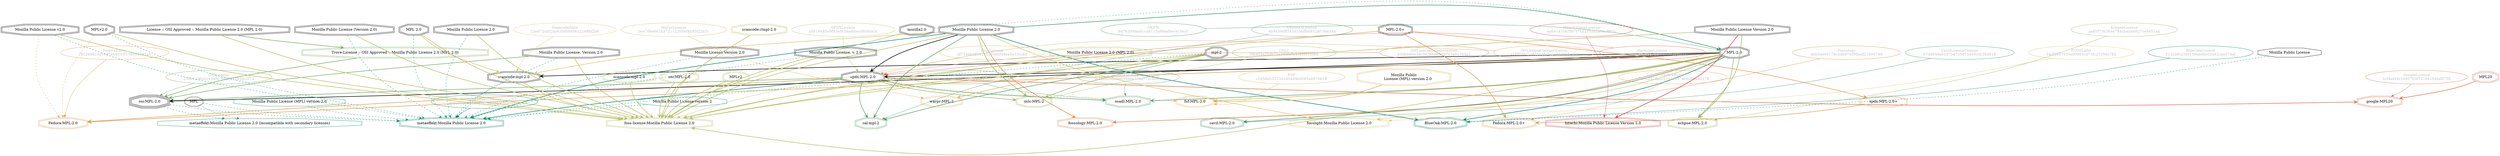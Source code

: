 strict digraph {
    node [shape=box];
    graph [splines=curved];
    2868 [label="SPDXLicense\na5618485e9f93ef93fea9d4a06c9de3c"
         ,fontcolor=gray
         ,color="#b8bf62"
         ,fillcolor="beige;1"
         ,shape=ellipse];
    2869 [label="spdx:MPL-2.0"
         ,shape=doubleoctagon];
    2870 [label="MPL-2.0"
         ,shape=doubleoctagon];
    2871 [label="Mozilla Public License 2.0"
         ,shape=doubleoctagon];
    5151 [label="OSILicense\n238b1190cb14346c7f957411830c2f74"
         ,fontcolor=gray
         ,color="#78ab63"
         ,fillcolor="beige;1"
         ,shape=ellipse];
    5152 [label="osi:MPL-2.0"
         ,shape=tripleoctagon];
    5153 [label="Mozilla Public License, Version 2.0"
         ,shape=doubleoctagon];
    5154 [label="Trove:License :: OSI Approved :: Mozilla Public License 2.0 (MPL 2.0)"
         ,color="#78ab63"
         ,shape=doubleoctagon];
    5155 [label="License :: OSI Approved :: Mozilla Public License 2.0 (MPL 2.0)"
         ,shape=doubleoctagon];
    5667 [label="GoogleLicense\nfc34af44c1680703f73168164faf0736"
         ,fontcolor=gray
         ,color="#e06f45"
         ,fillcolor="beige;1"
         ,shape=ellipse];
    5668 [label="google:MPL20"
         ,color="#e06f45"
         ,shape=doubleoctagon];
    5669 [label=MPL20
         ,color="#e06f45"
         ,shape=doubleoctagon];
    8122 [label="FedoraEntry\nc5b162923a2c5101e957ab6006a9d379"
         ,fontcolor=gray
         ,color="#e09d4b"
         ,fillcolor="beige;1"
         ,shape=ellipse];
    8123 [label="Fedora:MPL-2.0+"
         ,color="#e09d4b"
         ,shape=doubleoctagon];
    8124 [label="MPL-2.0+"
         ,shape=doubleoctagon];
    8125 [label="spdx:MPL-2.0+"
         ,color="#e09d4b"
         ,shape=doubleoctagon];
    8126 [label="FedoraEntry\n7b1249818d1567eb6033f158064491a5"
         ,fontcolor=gray
         ,color="#e09d4b"
         ,fillcolor="beige;1"
         ,shape=ellipse];
    8127 [label="Fedora:MPL-2.0"
         ,color="#e09d4b"
         ,shape=doubleoctagon];
    8128 [label="Mozilla Public License v2.0"
         ,shape=doubleoctagon];
    8129 [label="MPLv2.0"
         ,shape=doubleoctagon];
    9426 [label="Mozilla Public License"
         ,shape=octagon];
    9431 [label="BlueOakCouncil\n5132a9c25bf138ebd8c02b82cba574af"
         ,fontcolor=gray
         ,color="#00876c"
         ,fillcolor="beige;1"
         ,shape=ellipse];
    9432 [label="BlueOak:MPL-2.0"
         ,color="#00876c"
         ,shape=doubleoctagon];
    9658 [label="OSADLRule\n0c1fe9a3fb4fe63990a77aa772cb86fe"
         ,fontcolor=gray
         ,color="#58a066"
         ,fillcolor="beige;1"
         ,shape=ellipse];
    9659 [label="osadl:MPL-2.0"
         ,color="#58a066"
         ,shape=doubleoctagon];
    9930 [label="OSADLMatrix\n9930f4c2efaab696874ad5c65e171f62"
         ,fontcolor=gray
         ,color="#58a066"
         ,fillcolor="beige;1"
         ,shape=ellipse];
    10309 [label="FSF\nc5556d5322342d54946d083a8976b1ff"
          ,fontcolor=gray
          ,color="#deb256"
          ,fillcolor="beige;1"
          ,shape=ellipse];
    10310 [label="fsf:MPL-2.0"
          ,color="#deb256"
          ,shape=doubleoctagon];
    10311 [label="Mozilla Public\n       License (MPL) version 2.0"
          ,color="#deb256"
          ,shape=doubleoctagon];
    10316 [label=MPL,shape=octagon];
    10973 [label="ChooseALicense\n4b9439dff345d556ffb0832df7fde344"
          ,fontcolor=gray
          ,color="#58a066"
          ,fillcolor="beige;1"
          ,shape=ellipse];
    10974 [label="cal:mpl-2"
          ,color="#58a066"
          ,shape=doubleoctagon];
    10975 [label="mpl-2"
          ,shape=doubleoctagon];
    19535 [label="ScancodeData\n23ed72c032ac63bf884981224ff4f286"
          ,fontcolor=gray
          ,color="#dac767"
          ,fillcolor="beige;1"
          ,shape=ellipse];
    19536 [label="scancode:mpl-2.0"
          ,shape=doubleoctagon];
    19537 [label="MPL 2.0"
          ,shape=doubleoctagon];
    25893 [label="OSLC\n3fb453a25db71e39dfa5e1f439f16e68"
          ,fontcolor=gray
          ,color="#98b561"
          ,fillcolor="beige;1"
          ,shape=ellipse];
    25894 [label="oslc:MPL-2"
          ,color="#98b561"
          ,shape=doubleoctagon];
    25932 [label="Fossology\ndeb5de04178c2db879598edf21b95799"
          ,fontcolor=gray
          ,color="#e18745"
          ,fillcolor="beige;1"
          ,shape=ellipse];
    25933 [label="fossology:MPL-2.0"
          ,color="#e18745"
          ,shape=doubleoctagon];
    28331 [label="OKFN\n6476304feabcca8115a98ed8ec4c3ec0"
          ,fontcolor=gray
          ,color="#379469"
          ,fillcolor="beige;1"
          ,shape=ellipse];
    28332 [label="mozilla2.0"
          ,shape=doubleoctagon];
    35070 [label="OrtLicenseCategorization\nb3dbbd0a30c3426b8d9687b7a92163a1"
          ,fontcolor=gray
          ,color="#e06f45"
          ,fillcolor="beige;1"
          ,shape=ellipse];
    36209 [label="OrtLicenseCategorization\na16fff46c2d81b53fe7a2ed53865e0bf"
          ,fontcolor=gray
          ,color="#e09d4b"
          ,fillcolor="beige;1"
          ,shape=ellipse];
    37204 [label="CavilLicenseChange\n07dd846a61d7b47c5d73d40c0b36d816"
          ,fontcolor=gray
          ,color="#379469"
          ,fillcolor="beige;1"
          ,shape=ellipse];
    37205 [label="cavil:MPL-2.0"
          ,color="#379469"
          ,shape=doubleoctagon];
    44815 [label="MetaeffektLicense\ndb8e012043d3cd7c784c96dc088fd356"
          ,fontcolor=gray
          ,color="#00876c"
          ,fillcolor="beige;1"
          ,shape=ellipse];
    44816 [label="metaeffekt:Mozilla Public License 2.0"
          ,color="#00876c"
          ,shape=doubleoctagon];
    44817 [label="Mozilla Public License, v. 2.0"
          ,shape=doubleoctagon];
    44818 [label="Mozilla Public License (Version 2.0)"
          ,shape=doubleoctagon];
    44819 [label="Mozilla License Version 2.0"
          ,shape=doubleoctagon];
    44820 [label="Mozilla Public Licence 2.0"
          ,shape=doubleoctagon];
    44821 [label="Mozilla Public License version 2"
          ,color="#00876c"
          ,shape=octagon];
    44822 [label="Mozilla Public License (MPL) version 2.0"
          ,color="#00876c"
          ,shape=octagon];
    44824 [label="metaeffekt:Mozilla Public License 2.0 (incompatible with secondary licenses)"
          ,color="#00876c"
          ,shape=octagon];
    50028 [label="HermineLicense\ncc2a1ac590bc2a667ad99ae30d046cbe"
          ,fontcolor=gray
          ,color="#dc574a"
          ,fillcolor="beige;1"
          ,shape=ellipse];
    50175 [label="WarprLicense\n0ce706e661b372112205ef4b95f22b7c"
          ,fontcolor=gray
          ,color="#deb256"
          ,fillcolor="beige;1"
          ,shape=ellipse];
    50176 [label="warpr:MPL-2"
          ,color="#deb256"
          ,shape=doubleoctagon];
    50727 [label="FossLicense\ndf754abd894245283ebf46ea5a13cc8d"
          ,fontcolor=gray
          ,color="#b8bf62"
          ,fillcolor="beige;1"
          ,shape=ellipse];
    50728 [label="foss-license:Mozilla Public License 2.0"
          ,color="#b8bf62"
          ,shape=doubleoctagon];
    50729 [label="Mozilla Public License Version 2.0"
          ,shape=doubleoctagon];
    50730 [label="scancode://mpl-2.0"
          ,color="#b8bf62"
          ,shape=doubleoctagon];
    50731 [label="Mozilla Public License 2.0 (MPL 2.0)"
          ,color="#b8bf62"
          ,shape=doubleoctagon];
    50732 [label="scancode:mpl-2.0"
          ,color="#b8bf62"
          ,shape=doubleoctagon];
    50733 [label="osi:MPL-2.0"
          ,color="#b8bf62"
          ,shape=doubleoctagon];
    50734 [label=MPLv2
          ,color="#b8bf62"
          ,shape=doubleoctagon];
    51012 [label="FOSSLight\n34cf2497935e09983cd73fc25358c762"
          ,fontcolor=gray
          ,color="#dac767"
          ,fillcolor="beige;1"
          ,shape=ellipse];
    51013 [label="fosslight:Mozilla Public License 2.0"
          ,color="#dac767"
          ,shape=doubleoctagon];
    51327 [label="HitachiOpenLicense\nea66147b63fb7f71d235b42a9deff85c"
          ,fontcolor=gray
          ,color="#d43d51"
          ,fillcolor="beige;1"
          ,shape=ellipse];
    51328 [label="hitachi:Mozilla Public License Version 2.0"
          ,color="#d43d51"
          ,shape=doubleoctagon];
    54302 [label="EclipseLicense\naab5f73b364e784cb4bb6627ce8451a4"
          ,fontcolor=gray
          ,color="#98b561"
          ,fillcolor="beige;1"
          ,shape=ellipse];
    54303 [label="eclipse:MPL-2.0"
          ,color="#98b561"
          ,shape=doubleoctagon];
    2868 -> 2869 [weight=0.5
                 ,color="#b8bf62"];
    2869 -> 5152 [style=bold
                 ,arrowhead=vee
                 ,weight=0.7
                 ,color="#78ab63"];
    2869 -> 5668 [style=bold
                 ,arrowhead=vee
                 ,weight=0.7
                 ,color="#e06f45"];
    2869 -> 8127 [style=bold
                 ,arrowhead=vee
                 ,weight=0.7
                 ,color="#e09d4b"];
    2869 -> 9659 [style=bold
                 ,arrowhead=vee
                 ,weight=0.7
                 ,color="#58a066"];
    2869 -> 10310 [style=dashed
                  ,arrowhead=vee
                  ,weight=0.5
                  ,color="#deb256"];
    2869 -> 10974 [style=bold
                  ,arrowhead=vee
                  ,weight=0.7
                  ,color="#58a066"];
    2869 -> 25894 [style=bold
                  ,arrowhead=vee
                  ,weight=0.7
                  ,color="#98b561"];
    2869 -> 44816 [style=bold
                  ,arrowhead=vee
                  ,weight=0.7
                  ,color="#00876c"];
    2870 -> 2869 [style=bold
                 ,arrowhead=vee
                 ,weight=0.7];
    2870 -> 5152 [style=bold
                 ,arrowhead=vee
                 ,weight=0.7];
    2870 -> 8127 [style=bold
                 ,arrowhead=vee
                 ,weight=0.7
                 ,color="#e09d4b"];
    2870 -> 9432 [style=bold
                 ,arrowhead=vee
                 ,weight=0.7
                 ,color="#00876c"];
    2870 -> 9659 [style=bold
                 ,arrowhead=vee
                 ,weight=0.7
                 ,color="#58a066"];
    2870 -> 10310 [style=bold
                  ,arrowhead=vee
                  ,weight=0.7
                  ,color="#deb256"];
    2870 -> 19536 [style=bold
                  ,arrowhead=vee
                  ,weight=0.7];
    2870 -> 25933 [style=bold
                  ,arrowhead=vee
                  ,weight=0.7
                  ,color="#e18745"];
    2870 -> 37205 [style=bold
                  ,arrowhead=vee
                  ,weight=0.7
                  ,color="#379469"];
    2870 -> 37205 [style=bold
                  ,arrowhead=vee
                  ,weight=0.7
                  ,color="#379469"];
    2870 -> 50728 [style=bold
                  ,arrowhead=vee
                  ,weight=0.7
                  ,color="#b8bf62"];
    2870 -> 51013 [style=bold
                  ,arrowhead=vee
                  ,weight=0.7
                  ,color="#dac767"];
    2870 -> 54303 [style=bold
                  ,arrowhead=vee
                  ,weight=0.7
                  ,color="#98b561"];
    2871 -> 2869 [style=bold
                 ,arrowhead=vee
                 ,weight=0.7];
    2871 -> 2870 [style=bold
                 ,arrowhead=vee
                 ,weight=0.7
                 ,color="#379469"];
    2871 -> 9432 [style=bold
                 ,arrowhead=vee
                 ,weight=0.7
                 ,color="#00876c"];
    2871 -> 10974 [style=bold
                  ,arrowhead=vee
                  ,weight=0.7
                  ,color="#58a066"];
    2871 -> 19536 [style=bold
                  ,arrowhead=vee
                  ,weight=0.7
                  ,color="#dac767"];
    2871 -> 25894 [style=bold
                  ,arrowhead=vee
                  ,weight=0.7
                  ,color="#98b561"];
    2871 -> 25933 [style=bold
                  ,arrowhead=vee
                  ,weight=0.7
                  ,color="#e18745"];
    2871 -> 44816 [style=bold
                  ,arrowhead=vee
                  ,weight=0.7
                  ,color="#00876c"];
    2871 -> 44816 [style=bold
                  ,arrowhead=vee
                  ,weight=0.7
                  ,color="#00876c"];
    2871 -> 50728 [style=bold
                  ,arrowhead=vee
                  ,weight=0.7
                  ,color="#b8bf62"];
    2871 -> 51013 [style=bold
                  ,arrowhead=vee
                  ,weight=0.7
                  ,color="#dac767"];
    5151 -> 5152 [weight=0.5
                 ,color="#78ab63"];
    5152 -> 44816 [style=dashed
                  ,arrowhead=vee
                  ,weight=0.5
                  ,color="#00876c"];
    5152 -> 44824 [style=dashed
                  ,arrowhead=vee
                  ,weight=0.5
                  ,color="#00876c"];
    5153 -> 5152 [style=bold
                 ,arrowhead=vee
                 ,weight=0.7
                 ,color="#78ab63"];
    5153 -> 44816 [style=dashed
                  ,arrowhead=vee
                  ,weight=0.5
                  ,color="#00876c"];
    5153 -> 50728 [style=bold
                  ,arrowhead=vee
                  ,weight=0.7
                  ,color="#b8bf62"];
    5154 -> 5152 [style=bold
                 ,arrowhead=vee
                 ,weight=0.7
                 ,color="#78ab63"];
    5155 -> 5154 [style=bold
                 ,arrowhead=vee
                 ,weight=0.7
                 ,color="#78ab63"];
    5155 -> 50728 [style=bold
                  ,arrowhead=vee
                  ,weight=0.7
                  ,color="#b8bf62"];
    5667 -> 5668 [weight=0.5
                 ,color="#e06f45"];
    5669 -> 5668 [style=bold
                 ,arrowhead=vee
                 ,weight=0.7
                 ,color="#e06f45"];
    8122 -> 8123 [weight=0.5
                 ,color="#e09d4b"];
    8124 -> 8123 [style=bold
                 ,arrowhead=vee
                 ,weight=0.7
                 ,color="#e09d4b"];
    8124 -> 8125 [style=bold
                 ,arrowhead=vee
                 ,weight=0.7
                 ,color="#e09d4b"];
    8124 -> 50728 [style=bold
                  ,arrowhead=vee
                  ,weight=0.7
                  ,color="#b8bf62"];
    8125 -> 8123 [style=bold
                 ,arrowhead=vee
                 ,weight=0.7
                 ,color="#e09d4b"];
    8126 -> 8127 [weight=0.5
                 ,color="#e09d4b"];
    8128 -> 8127 [style=dashed
                 ,arrowhead=vee
                 ,weight=0.5
                 ,color="#e09d4b"];
    8128 -> 44816 [style=dashed
                  ,arrowhead=vee
                  ,weight=0.5
                  ,color="#00876c"];
    8128 -> 50728 [style=bold
                  ,arrowhead=vee
                  ,weight=0.7
                  ,color="#b8bf62"];
    8129 -> 8127 [style=dashed
                 ,arrowhead=vee
                 ,weight=0.5
                 ,color="#e09d4b"];
    8129 -> 44816 [style=dashed
                  ,arrowhead=vee
                  ,weight=0.5
                  ,color="#00876c"];
    8129 -> 50728 [style=bold
                  ,arrowhead=vee
                  ,weight=0.7
                  ,color="#b8bf62"];
    9426 -> 9432 [style=dashed
                 ,arrowhead=vee
                 ,weight=0.5
                 ,color="#00876c"];
    9431 -> 9432 [weight=0.5
                 ,color="#00876c"];
    9658 -> 9659 [weight=0.5
                 ,color="#58a066"];
    9930 -> 9659 [weight=0.5
                 ,color="#58a066"];
    10309 -> 10310 [weight=0.5
                   ,color="#deb256"];
    10311 -> 10310 [style=bold
                   ,arrowhead=vee
                   ,weight=0.7
                   ,color="#deb256"];
    10316 -> 44816 [style=dashed
                   ,arrowhead=vee
                   ,weight=0.5
                   ,color="#00876c"];
    10316 -> 44824 [style=dashed
                   ,arrowhead=vee
                   ,weight=0.5
                   ,color="#00876c"];
    10973 -> 10974 [weight=0.5
                   ,color="#58a066"];
    10975 -> 10974 [style=bold
                   ,arrowhead=vee
                   ,weight=0.7
                   ,color="#58a066"];
    10975 -> 25894 [style=bold
                   ,arrowhead=vee
                   ,weight=0.7
                   ,color="#98b561"];
    10975 -> 44816 [style=dashed
                   ,arrowhead=vee
                   ,weight=0.5
                   ,color="#00876c"];
    10975 -> 50176 [style=bold
                   ,arrowhead=vee
                   ,weight=0.7
                   ,color="#deb256"];
    10975 -> 50728 [style=bold
                   ,arrowhead=vee
                   ,weight=0.7
                   ,color="#b8bf62"];
    19535 -> 19536 [weight=0.5
                   ,color="#dac767"];
    19536 -> 44816 [style=dashed
                   ,arrowhead=vee
                   ,weight=0.5
                   ,color="#00876c"];
    19536 -> 50728 [style=bold
                   ,arrowhead=vee
                   ,weight=0.7
                   ,color="#b8bf62"];
    19537 -> 19536 [style=bold
                   ,arrowhead=vee
                   ,weight=0.7
                   ,color="#dac767"];
    19537 -> 44816 [style=dashed
                   ,arrowhead=vee
                   ,weight=0.5
                   ,color="#00876c"];
    19537 -> 50728 [style=bold
                   ,arrowhead=vee
                   ,weight=0.7
                   ,color="#b8bf62"];
    25893 -> 25894 [weight=0.5
                   ,color="#98b561"];
    25932 -> 25933 [weight=0.5
                   ,color="#e18745"];
    28331 -> 2870 [weight=0.5
                  ,color="#379469"];
    28332 -> 2870 [style=dashed
                  ,arrowhead=vee
                  ,weight=0.5
                  ,color="#379469"];
    28332 -> 50728 [style=bold
                   ,arrowhead=vee
                   ,weight=0.7
                   ,color="#b8bf62"];
    35070 -> 2869 [weight=0.5
                  ,color="#e06f45"];
    36209 -> 2869 [weight=0.5
                  ,color="#e09d4b"];
    37204 -> 37205 [weight=0.5
                   ,color="#379469"];
    44815 -> 44816 [weight=0.5
                   ,color="#00876c"];
    44817 -> 44816 [style=dashed
                   ,arrowhead=vee
                   ,weight=0.5
                   ,color="#00876c"];
    44817 -> 50728 [style=bold
                   ,arrowhead=vee
                   ,weight=0.7
                   ,color="#b8bf62"];
    44818 -> 44816 [style=dashed
                   ,arrowhead=vee
                   ,weight=0.5
                   ,color="#00876c"];
    44818 -> 50728 [style=bold
                   ,arrowhead=vee
                   ,weight=0.7
                   ,color="#b8bf62"];
    44819 -> 44816 [style=dashed
                   ,arrowhead=vee
                   ,weight=0.5
                   ,color="#00876c"];
    44819 -> 50728 [style=bold
                   ,arrowhead=vee
                   ,weight=0.7
                   ,color="#b8bf62"];
    44820 -> 44816 [style=dashed
                   ,arrowhead=vee
                   ,weight=0.5
                   ,color="#00876c"];
    44820 -> 50728 [style=bold
                   ,arrowhead=vee
                   ,weight=0.7
                   ,color="#b8bf62"];
    44821 -> 44816 [style=dashed
                   ,arrowhead=vee
                   ,weight=0.5
                   ,color="#00876c"];
    44822 -> 44816 [style=dashed
                   ,arrowhead=vee
                   ,weight=0.5
                   ,color="#00876c"];
    50028 -> 2869 [weight=0.5
                  ,color="#dc574a"];
    50175 -> 50176 [weight=0.5
                   ,color="#deb256"];
    50727 -> 50728 [weight=0.5
                   ,color="#b8bf62"];
    50729 -> 50728 [style=bold
                   ,arrowhead=vee
                   ,weight=0.7
                   ,color="#b8bf62"];
    50729 -> 51328 [style=bold
                   ,arrowhead=vee
                   ,weight=0.7
                   ,color="#d43d51"];
    50729 -> 54303 [style=bold
                   ,arrowhead=vee
                   ,weight=0.7
                   ,color="#98b561"];
    50730 -> 50728 [style=bold
                   ,arrowhead=vee
                   ,weight=0.7
                   ,color="#b8bf62"];
    50731 -> 50728 [style=bold
                   ,arrowhead=vee
                   ,weight=0.7
                   ,color="#b8bf62"];
    50732 -> 50728 [style=bold
                   ,arrowhead=vee
                   ,weight=0.7
                   ,color="#b8bf62"];
    50733 -> 50728 [style=bold
                   ,arrowhead=vee
                   ,weight=0.7
                   ,color="#b8bf62"];
    50734 -> 50728 [style=bold
                   ,arrowhead=vee
                   ,weight=0.7
                   ,color="#b8bf62"];
    51012 -> 51013 [weight=0.5
                   ,color="#dac767"];
    51327 -> 51328 [weight=0.5
                   ,color="#d43d51"];
    54302 -> 54303 [weight=0.5
                   ,color="#98b561"];
}
